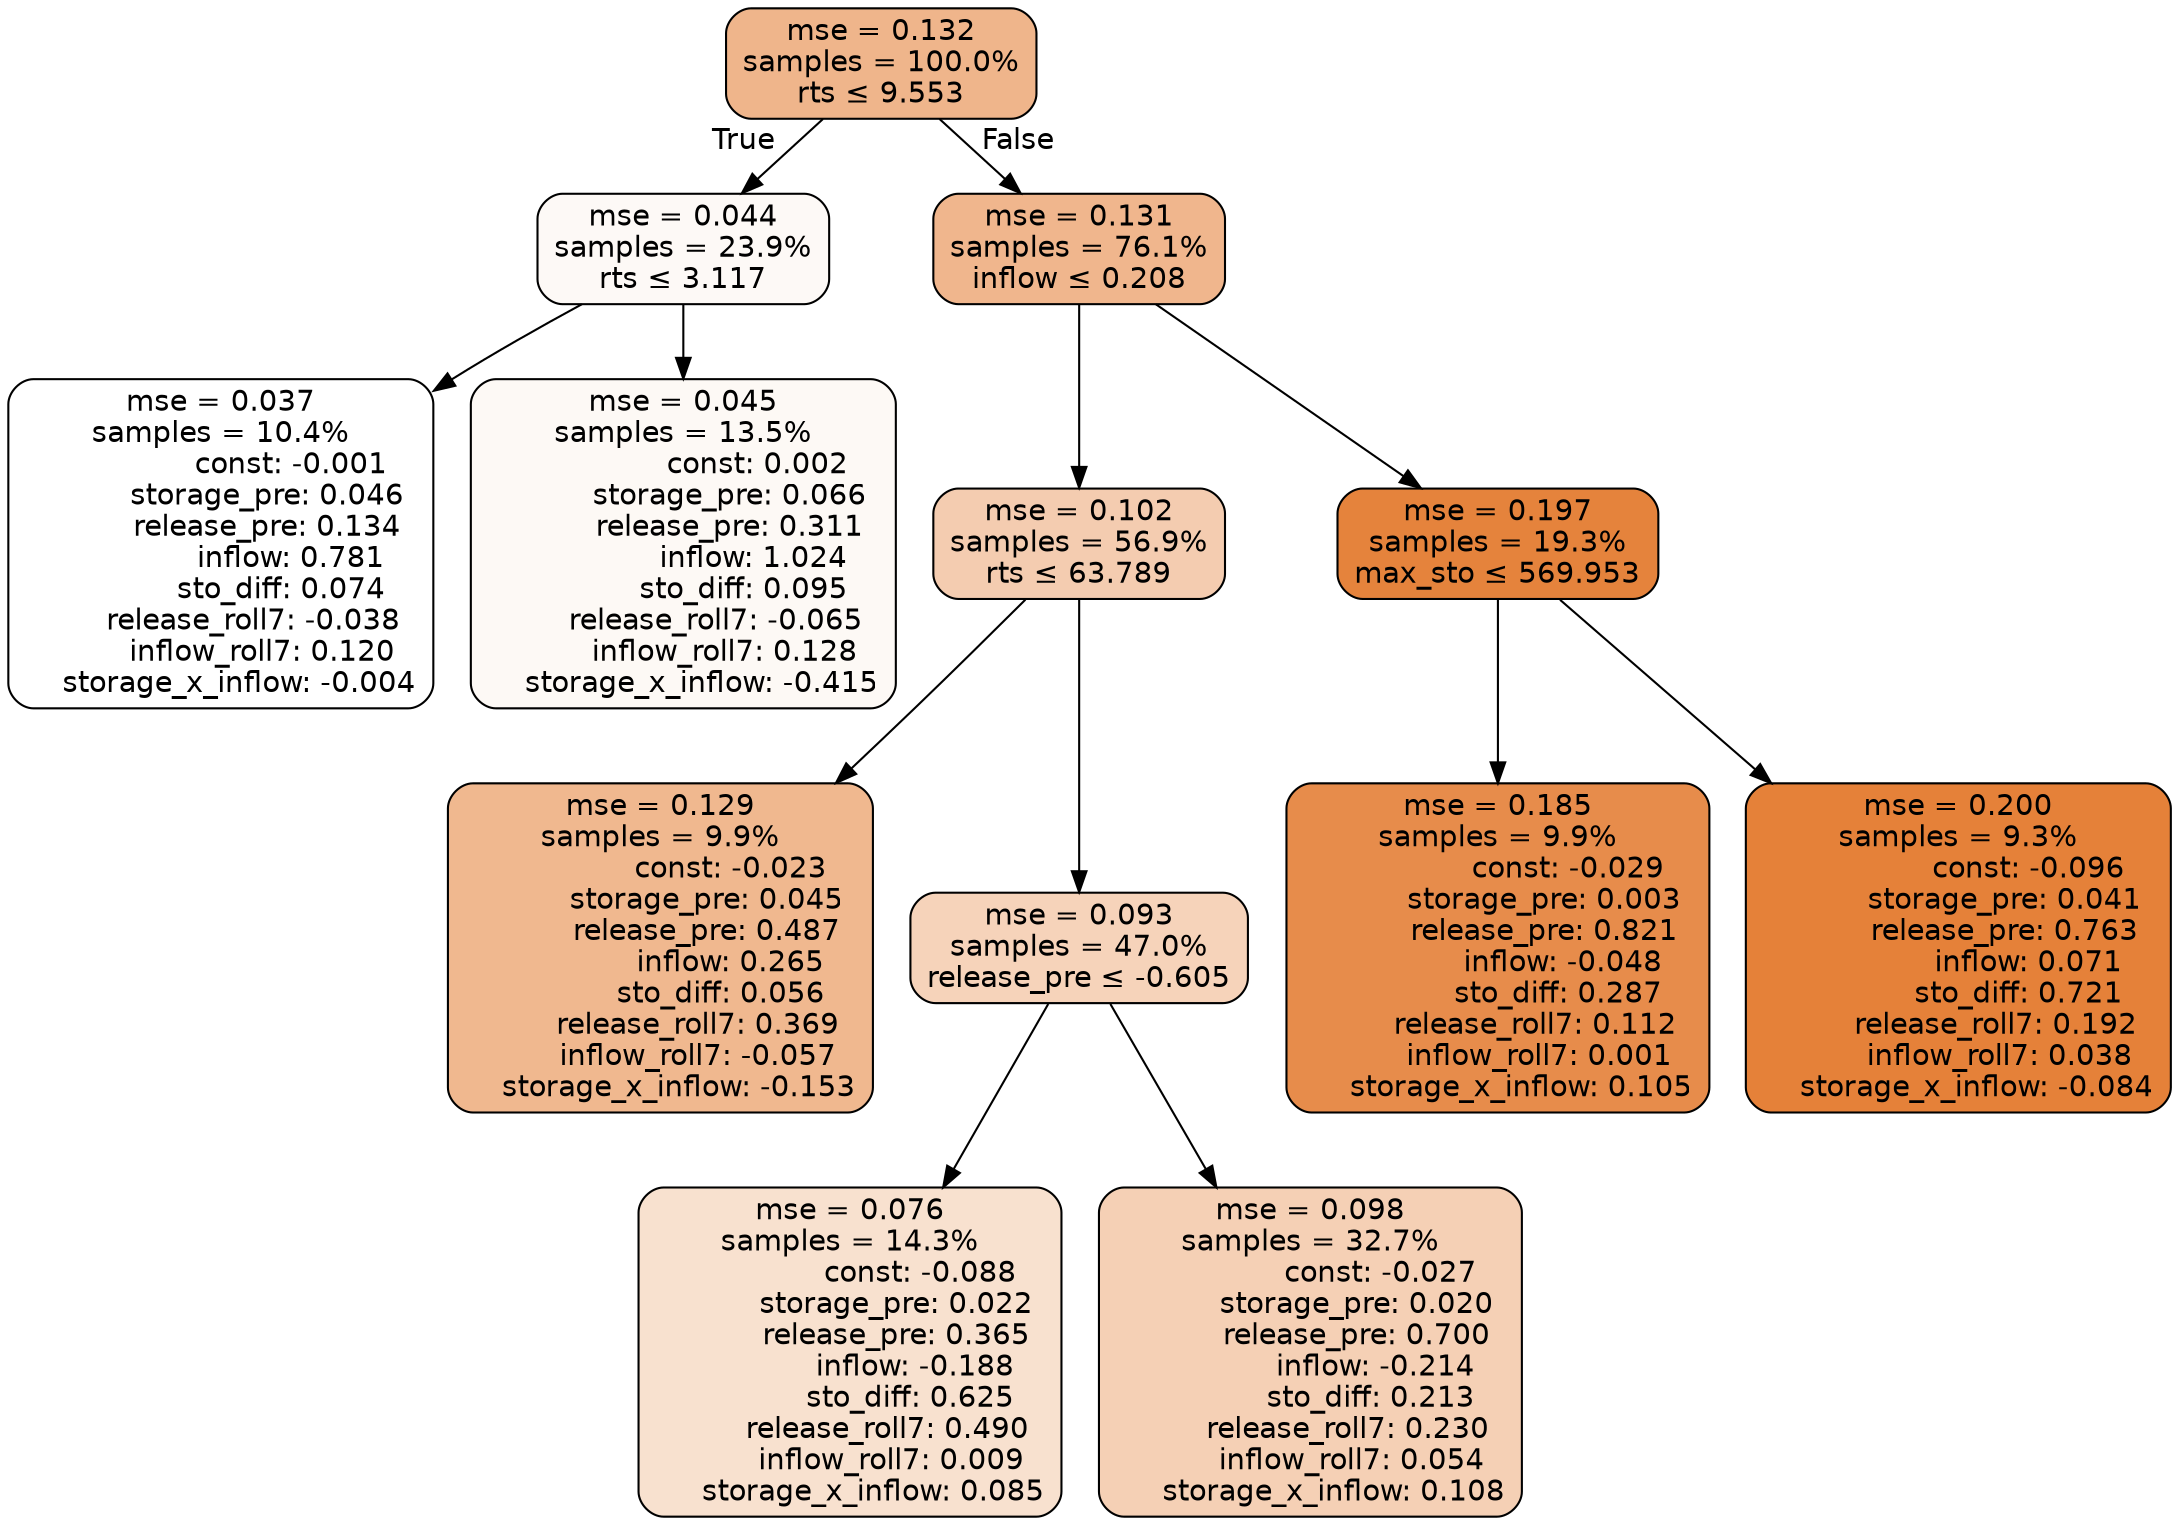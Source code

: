 digraph tree {
bgcolor="transparent"
node [shape=rectangle, style="filled, rounded", color="black", fontname=helvetica] ;
edge [fontname=helvetica] ;
	"0" [label="mse = 0.132
samples = 100.0%
rts &le; 9.553", fillcolor="#efb58b"]
	"1" [label="mse = 0.044
samples = 23.9%
rts &le; 3.117", fillcolor="#fdf9f6"]
	"2" [label="mse = 0.037
samples = 10.4%
               const: -0.001
          storage_pre: 0.046
          release_pre: 0.134
               inflow: 0.781
             sto_diff: 0.074
       release_roll7: -0.038
         inflow_roll7: 0.120
    storage_x_inflow: -0.004", fillcolor="#ffffff"]
	"3" [label="mse = 0.045
samples = 13.5%
                const: 0.002
          storage_pre: 0.066
          release_pre: 0.311
               inflow: 1.024
             sto_diff: 0.095
       release_roll7: -0.065
         inflow_roll7: 0.128
    storage_x_inflow: -0.415", fillcolor="#fdf9f5"]
	"4" [label="mse = 0.131
samples = 76.1%
inflow &le; 0.208", fillcolor="#f0b68d"]
	"5" [label="mse = 0.102
samples = 56.9%
rts &le; 63.789", fillcolor="#f4ccb0"]
	"6" [label="mse = 0.129
samples = 9.9%
               const: -0.023
          storage_pre: 0.045
          release_pre: 0.487
               inflow: 0.265
             sto_diff: 0.056
        release_roll7: 0.369
        inflow_roll7: -0.057
    storage_x_inflow: -0.153", fillcolor="#f0b88f"]
	"7" [label="mse = 0.093
samples = 47.0%
release_pre &le; -0.605", fillcolor="#f6d3ba"]
	"8" [label="mse = 0.076
samples = 14.3%
               const: -0.088
          storage_pre: 0.022
          release_pre: 0.365
              inflow: -0.188
             sto_diff: 0.625
        release_roll7: 0.490
         inflow_roll7: 0.009
     storage_x_inflow: 0.085", fillcolor="#f8e1cf"]
	"9" [label="mse = 0.098
samples = 32.7%
               const: -0.027
          storage_pre: 0.020
          release_pre: 0.700
              inflow: -0.214
             sto_diff: 0.213
        release_roll7: 0.230
         inflow_roll7: 0.054
     storage_x_inflow: 0.108", fillcolor="#f5d0b5"]
	"10" [label="mse = 0.197
samples = 19.3%
max_sto &le; 569.953", fillcolor="#e5833c"]
	"11" [label="mse = 0.185
samples = 9.9%
               const: -0.029
          storage_pre: 0.003
          release_pre: 0.821
              inflow: -0.048
             sto_diff: 0.287
        release_roll7: 0.112
         inflow_roll7: 0.001
     storage_x_inflow: 0.105", fillcolor="#e78c4b"]
	"12" [label="mse = 0.200
samples = 9.3%
               const: -0.096
          storage_pre: 0.041
          release_pre: 0.763
               inflow: 0.071
             sto_diff: 0.721
        release_roll7: 0.192
         inflow_roll7: 0.038
    storage_x_inflow: -0.084", fillcolor="#e58139"]

	"0" -> "1" [labeldistance=2.5, labelangle=45, headlabel="True"]
	"1" -> "2"
	"1" -> "3"
	"0" -> "4" [labeldistance=2.5, labelangle=-45, headlabel="False"]
	"4" -> "5"
	"5" -> "6"
	"5" -> "7"
	"7" -> "8"
	"7" -> "9"
	"4" -> "10"
	"10" -> "11"
	"10" -> "12"
}